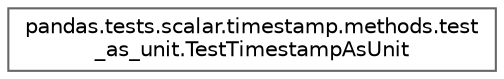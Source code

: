 digraph "Graphical Class Hierarchy"
{
 // LATEX_PDF_SIZE
  bgcolor="transparent";
  edge [fontname=Helvetica,fontsize=10,labelfontname=Helvetica,labelfontsize=10];
  node [fontname=Helvetica,fontsize=10,shape=box,height=0.2,width=0.4];
  rankdir="LR";
  Node0 [id="Node000000",label="pandas.tests.scalar.timestamp.methods.test\l_as_unit.TestTimestampAsUnit",height=0.2,width=0.4,color="grey40", fillcolor="white", style="filled",URL="$de/d34/classpandas_1_1tests_1_1scalar_1_1timestamp_1_1methods_1_1test__as__unit_1_1TestTimestampAsUnit.html",tooltip=" "];
}
